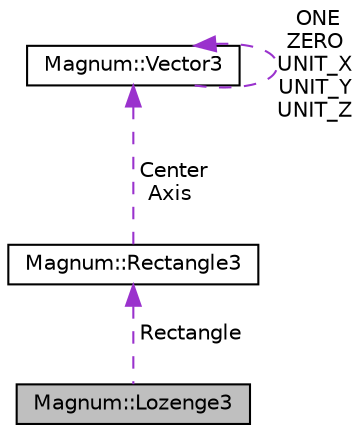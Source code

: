 digraph "Magnum::Lozenge3"
{
  edge [fontname="Helvetica",fontsize="10",labelfontname="Helvetica",labelfontsize="10"];
  node [fontname="Helvetica",fontsize="10",shape=record];
  Node1 [label="Magnum::Lozenge3",height=0.2,width=0.4,color="black", fillcolor="grey75", style="filled", fontcolor="black"];
  Node2 -> Node1 [dir="back",color="darkorchid3",fontsize="10",style="dashed",label=" Rectangle" ,fontname="Helvetica"];
  Node2 [label="Magnum::Rectangle3",height=0.2,width=0.4,color="black", fillcolor="white", style="filled",URL="$class_magnum_1_1_rectangle3.html"];
  Node3 -> Node2 [dir="back",color="darkorchid3",fontsize="10",style="dashed",label=" Center\nAxis" ,fontname="Helvetica"];
  Node3 [label="Magnum::Vector3",height=0.2,width=0.4,color="black", fillcolor="white", style="filled",URL="$class_magnum_1_1_vector3.html"];
  Node3 -> Node3 [dir="back",color="darkorchid3",fontsize="10",style="dashed",label=" ONE\nZERO\nUNIT_X\nUNIT_Y\nUNIT_Z" ,fontname="Helvetica"];
}

